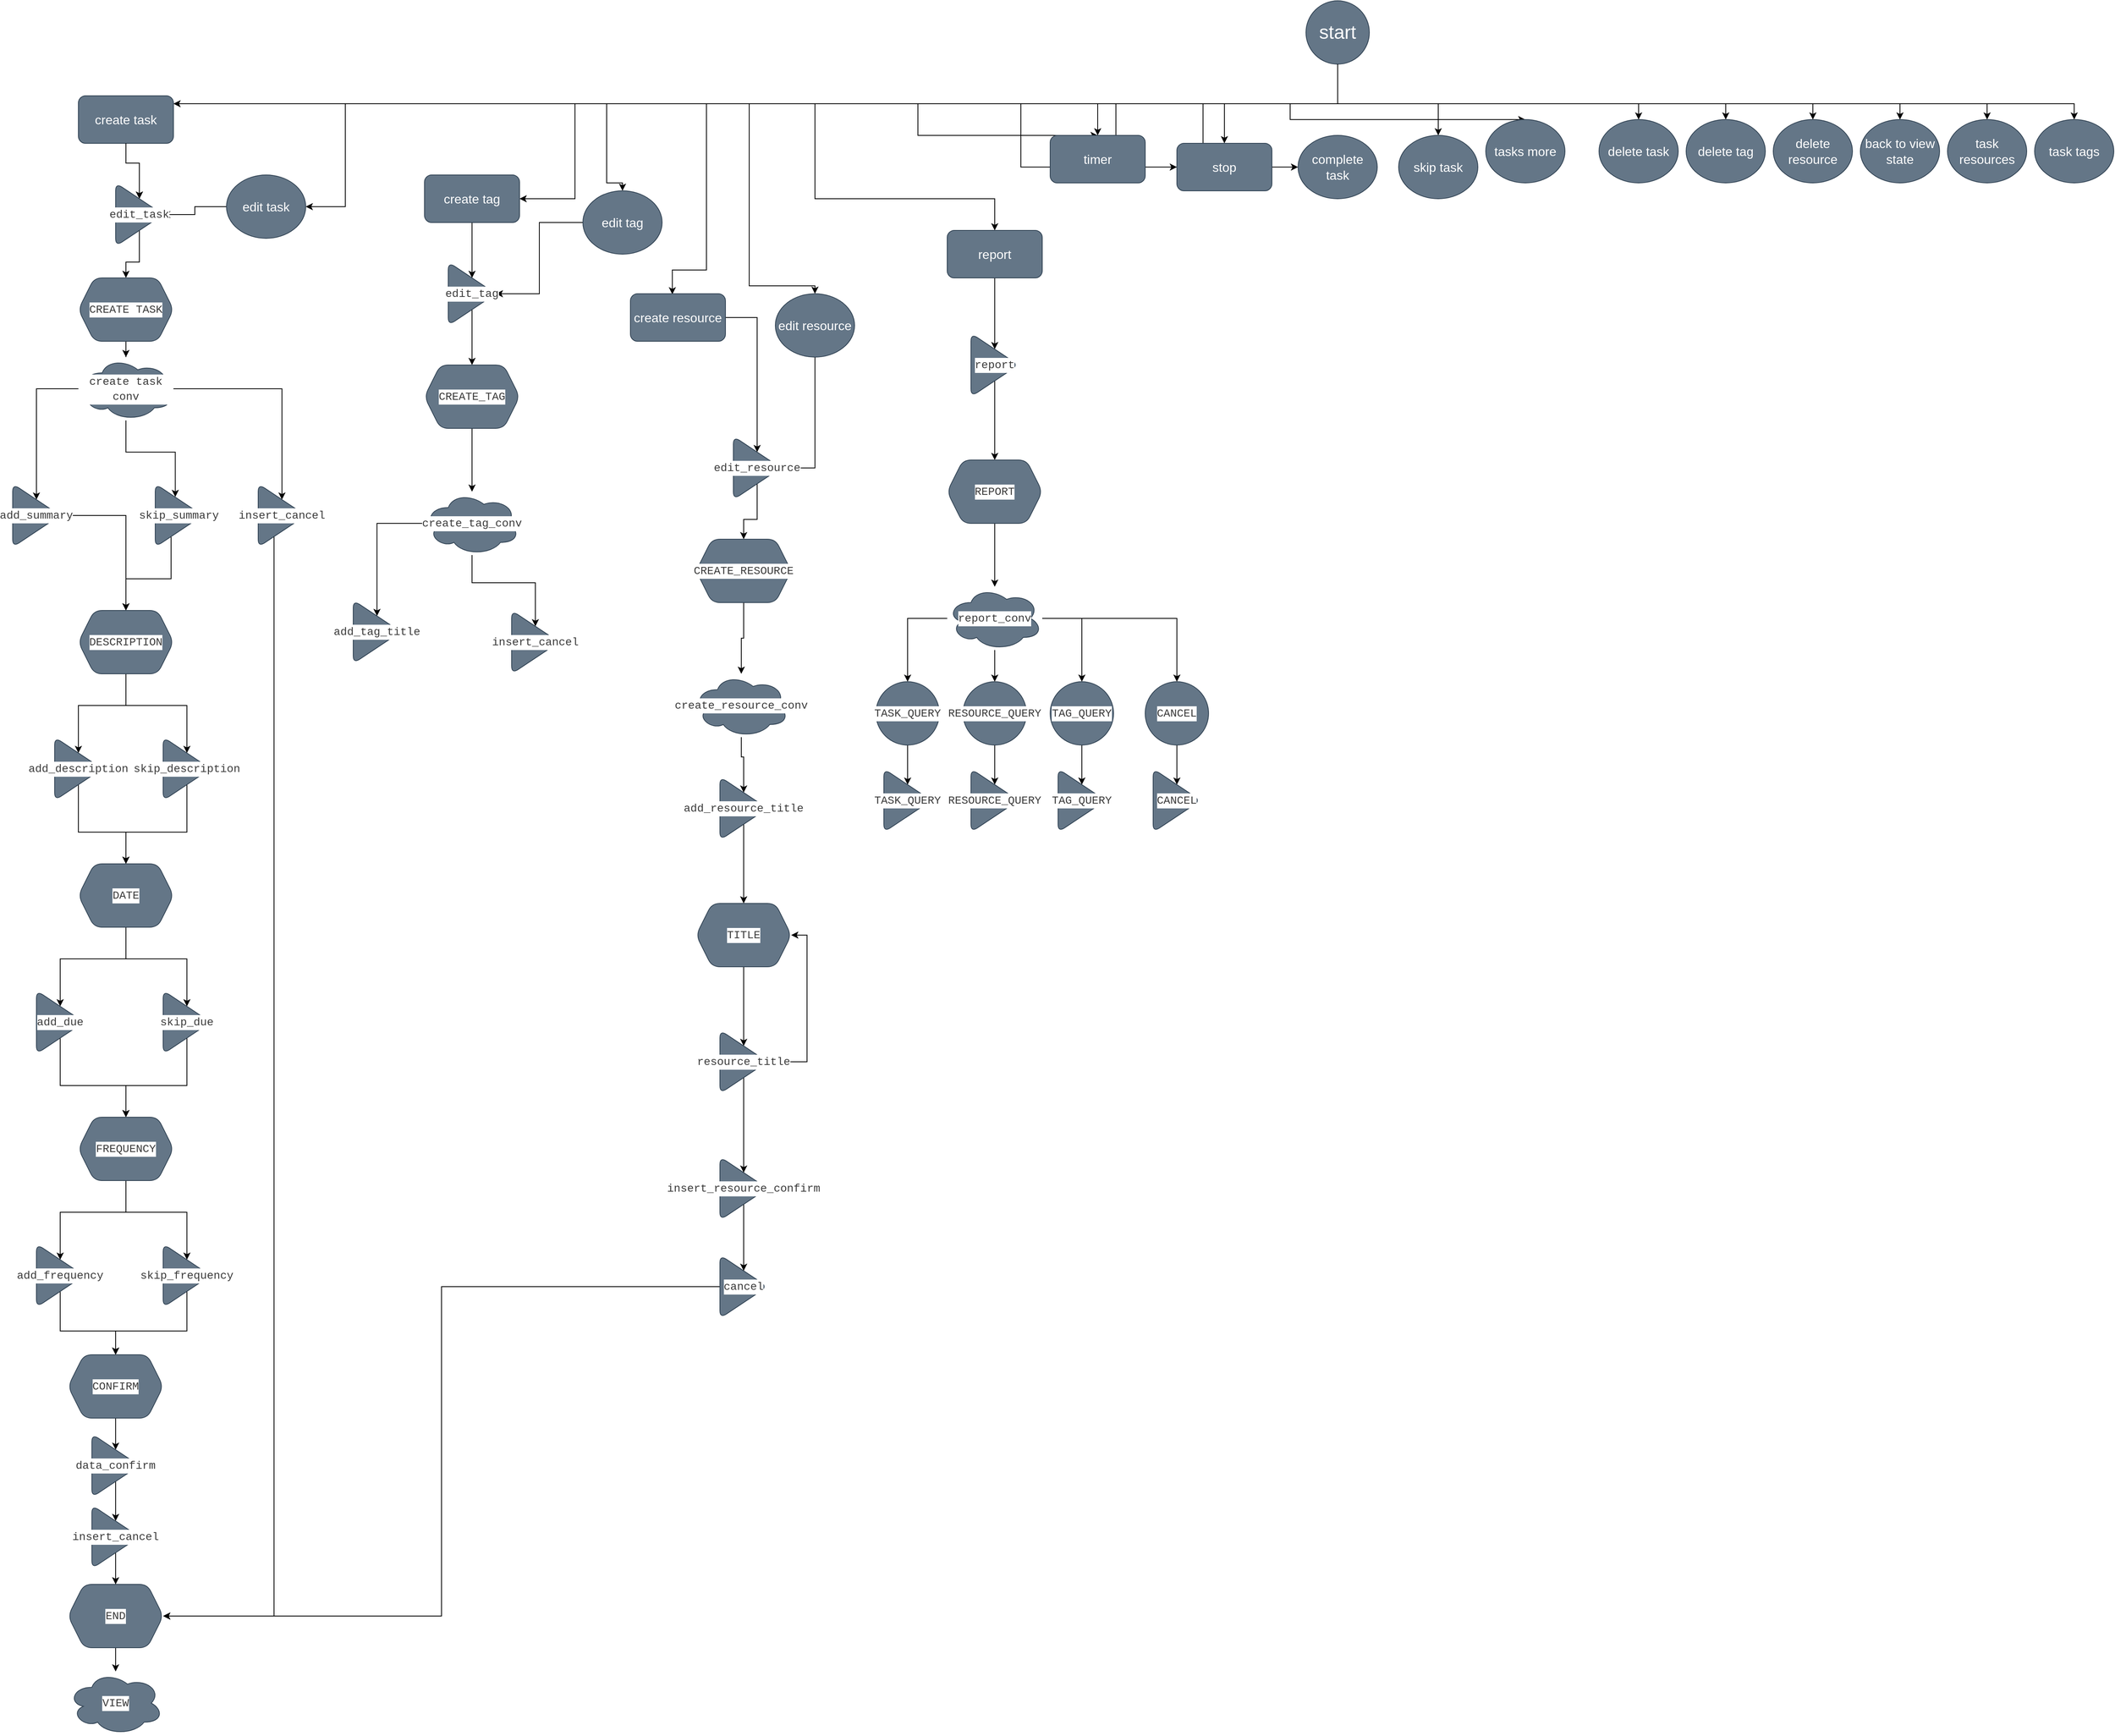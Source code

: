 <mxfile version="21.7.1" type="github">
  <diagram id="C5RBs43oDa-KdzZeNtuy" name="Page-1">
    <mxGraphModel dx="3605" dy="480" grid="1" gridSize="10" guides="1" tooltips="1" connect="1" arrows="1" fold="1" page="1" pageScale="1" pageWidth="2336" pageHeight="1654" math="0" shadow="0">
      <root>
        <mxCell id="WIyWlLk6GJQsqaUBKTNV-0" />
        <mxCell id="WIyWlLk6GJQsqaUBKTNV-1" parent="WIyWlLk6GJQsqaUBKTNV-0" />
        <mxCell id="hAbh9SorM6jJL6epeVYg-2" value="" style="edgeStyle=orthogonalEdgeStyle;rounded=0;orthogonalLoop=1;jettySize=auto;html=1;" edge="1" parent="WIyWlLk6GJQsqaUBKTNV-1" source="hAbh9SorM6jJL6epeVYg-0" target="hAbh9SorM6jJL6epeVYg-1">
          <mxGeometry relative="1" as="geometry">
            <Array as="points">
              <mxPoint x="1233" y="200" />
            </Array>
          </mxGeometry>
        </mxCell>
        <mxCell id="hAbh9SorM6jJL6epeVYg-10" style="edgeStyle=orthogonalEdgeStyle;rounded=0;orthogonalLoop=1;jettySize=auto;html=1;" edge="1" parent="WIyWlLk6GJQsqaUBKTNV-1" source="hAbh9SorM6jJL6epeVYg-0" target="hAbh9SorM6jJL6epeVYg-4">
          <mxGeometry relative="1" as="geometry">
            <Array as="points">
              <mxPoint x="1233" y="200" />
              <mxPoint x="270" y="200" />
              <mxPoint x="270" y="320" />
            </Array>
          </mxGeometry>
        </mxCell>
        <mxCell id="hAbh9SorM6jJL6epeVYg-165" style="edgeStyle=orthogonalEdgeStyle;rounded=0;orthogonalLoop=1;jettySize=auto;html=1;" edge="1" parent="WIyWlLk6GJQsqaUBKTNV-1" source="hAbh9SorM6jJL6epeVYg-0" target="hAbh9SorM6jJL6epeVYg-164">
          <mxGeometry relative="1" as="geometry">
            <Array as="points">
              <mxPoint x="1233" y="200" />
              <mxPoint x="953" y="200" />
            </Array>
          </mxGeometry>
        </mxCell>
        <mxCell id="hAbh9SorM6jJL6epeVYg-180" style="edgeStyle=orthogonalEdgeStyle;rounded=0;orthogonalLoop=1;jettySize=auto;html=1;entryX=0.441;entryY=0.013;entryDx=0;entryDy=0;entryPerimeter=0;" edge="1" parent="WIyWlLk6GJQsqaUBKTNV-1" source="hAbh9SorM6jJL6epeVYg-0" target="hAbh9SorM6jJL6epeVYg-5">
          <mxGeometry relative="1" as="geometry">
            <Array as="points">
              <mxPoint x="1233" y="200" />
              <mxPoint x="436" y="200" />
              <mxPoint x="436" y="410" />
              <mxPoint x="393" y="410" />
            </Array>
          </mxGeometry>
        </mxCell>
        <mxCell id="hAbh9SorM6jJL6epeVYg-181" style="edgeStyle=orthogonalEdgeStyle;rounded=0;orthogonalLoop=1;jettySize=auto;html=1;entryX=0.5;entryY=0;entryDx=0;entryDy=0;" edge="1" parent="WIyWlLk6GJQsqaUBKTNV-1" source="hAbh9SorM6jJL6epeVYg-0" target="hAbh9SorM6jJL6epeVYg-6">
          <mxGeometry relative="1" as="geometry">
            <Array as="points">
              <mxPoint x="1233" y="200" />
              <mxPoint x="573" y="200" />
              <mxPoint x="573" y="320" />
              <mxPoint x="800" y="320" />
            </Array>
          </mxGeometry>
        </mxCell>
        <mxCell id="hAbh9SorM6jJL6epeVYg-182" style="edgeStyle=orthogonalEdgeStyle;rounded=0;orthogonalLoop=1;jettySize=auto;html=1;entryX=0.5;entryY=0;entryDx=0;entryDy=0;" edge="1" parent="WIyWlLk6GJQsqaUBKTNV-1" source="hAbh9SorM6jJL6epeVYg-0" target="hAbh9SorM6jJL6epeVYg-7">
          <mxGeometry relative="1" as="geometry">
            <Array as="points">
              <mxPoint x="1233" y="200" />
              <mxPoint x="703" y="200" />
            </Array>
          </mxGeometry>
        </mxCell>
        <mxCell id="hAbh9SorM6jJL6epeVYg-183" style="edgeStyle=orthogonalEdgeStyle;rounded=0;orthogonalLoop=1;jettySize=auto;html=1;" edge="1" parent="WIyWlLk6GJQsqaUBKTNV-1" source="hAbh9SorM6jJL6epeVYg-7" target="hAbh9SorM6jJL6epeVYg-167">
          <mxGeometry relative="1" as="geometry">
            <Array as="points">
              <mxPoint x="833" y="200" />
            </Array>
          </mxGeometry>
        </mxCell>
        <mxCell id="hAbh9SorM6jJL6epeVYg-184" style="edgeStyle=orthogonalEdgeStyle;rounded=0;orthogonalLoop=1;jettySize=auto;html=1;" edge="1" parent="WIyWlLk6GJQsqaUBKTNV-1" source="hAbh9SorM6jJL6epeVYg-167" target="hAbh9SorM6jJL6epeVYg-169">
          <mxGeometry relative="1" as="geometry">
            <Array as="points">
              <mxPoint x="1063" y="200" />
            </Array>
          </mxGeometry>
        </mxCell>
        <mxCell id="hAbh9SorM6jJL6epeVYg-185" style="edgeStyle=orthogonalEdgeStyle;rounded=0;orthogonalLoop=1;jettySize=auto;html=1;entryX=0.5;entryY=0;entryDx=0;entryDy=0;" edge="1" parent="WIyWlLk6GJQsqaUBKTNV-1" source="hAbh9SorM6jJL6epeVYg-0" target="hAbh9SorM6jJL6epeVYg-170">
          <mxGeometry relative="1" as="geometry">
            <Array as="points">
              <mxPoint x="1233" y="200" />
              <mxPoint x="1173" y="200" />
            </Array>
          </mxGeometry>
        </mxCell>
        <mxCell id="hAbh9SorM6jJL6epeVYg-186" style="edgeStyle=orthogonalEdgeStyle;rounded=0;orthogonalLoop=1;jettySize=auto;html=1;" edge="1" parent="WIyWlLk6GJQsqaUBKTNV-1" source="hAbh9SorM6jJL6epeVYg-0" target="hAbh9SorM6jJL6epeVYg-171">
          <mxGeometry relative="1" as="geometry">
            <Array as="points">
              <mxPoint x="1233" y="200" />
              <mxPoint x="-20" y="200" />
              <mxPoint x="-20" y="330" />
            </Array>
          </mxGeometry>
        </mxCell>
        <mxCell id="hAbh9SorM6jJL6epeVYg-187" style="edgeStyle=orthogonalEdgeStyle;rounded=0;orthogonalLoop=1;jettySize=auto;html=1;entryX=0.5;entryY=0;entryDx=0;entryDy=0;" edge="1" parent="WIyWlLk6GJQsqaUBKTNV-1" source="hAbh9SorM6jJL6epeVYg-0" target="hAbh9SorM6jJL6epeVYg-172">
          <mxGeometry relative="1" as="geometry">
            <Array as="points">
              <mxPoint x="1233" y="200" />
              <mxPoint x="310" y="200" />
              <mxPoint x="310" y="300" />
            </Array>
          </mxGeometry>
        </mxCell>
        <mxCell id="hAbh9SorM6jJL6epeVYg-188" style="edgeStyle=orthogonalEdgeStyle;rounded=0;orthogonalLoop=1;jettySize=auto;html=1;" edge="1" parent="WIyWlLk6GJQsqaUBKTNV-1" source="hAbh9SorM6jJL6epeVYg-0" target="hAbh9SorM6jJL6epeVYg-173">
          <mxGeometry relative="1" as="geometry">
            <Array as="points">
              <mxPoint x="1233" y="200" />
              <mxPoint x="490" y="200" />
              <mxPoint x="490" y="430" />
              <mxPoint x="573" y="430" />
            </Array>
          </mxGeometry>
        </mxCell>
        <mxCell id="hAbh9SorM6jJL6epeVYg-189" style="edgeStyle=orthogonalEdgeStyle;rounded=0;orthogonalLoop=1;jettySize=auto;html=1;" edge="1" parent="WIyWlLk6GJQsqaUBKTNV-1" source="hAbh9SorM6jJL6epeVYg-0" target="hAbh9SorM6jJL6epeVYg-174">
          <mxGeometry relative="1" as="geometry">
            <Array as="points">
              <mxPoint x="1233" y="200" />
              <mxPoint x="1613" y="200" />
            </Array>
          </mxGeometry>
        </mxCell>
        <mxCell id="hAbh9SorM6jJL6epeVYg-190" style="edgeStyle=orthogonalEdgeStyle;rounded=0;orthogonalLoop=1;jettySize=auto;html=1;entryX=0.5;entryY=0;entryDx=0;entryDy=0;" edge="1" parent="WIyWlLk6GJQsqaUBKTNV-1" source="hAbh9SorM6jJL6epeVYg-0" target="hAbh9SorM6jJL6epeVYg-175">
          <mxGeometry relative="1" as="geometry">
            <Array as="points">
              <mxPoint x="1233" y="200" />
              <mxPoint x="1723" y="200" />
            </Array>
          </mxGeometry>
        </mxCell>
        <mxCell id="hAbh9SorM6jJL6epeVYg-191" style="edgeStyle=orthogonalEdgeStyle;rounded=0;orthogonalLoop=1;jettySize=auto;html=1;entryX=0.5;entryY=0;entryDx=0;entryDy=0;" edge="1" parent="WIyWlLk6GJQsqaUBKTNV-1" source="hAbh9SorM6jJL6epeVYg-0" target="hAbh9SorM6jJL6epeVYg-176">
          <mxGeometry relative="1" as="geometry">
            <Array as="points">
              <mxPoint x="1233" y="200" />
              <mxPoint x="1833" y="200" />
            </Array>
          </mxGeometry>
        </mxCell>
        <mxCell id="hAbh9SorM6jJL6epeVYg-192" style="edgeStyle=orthogonalEdgeStyle;rounded=0;orthogonalLoop=1;jettySize=auto;html=1;entryX=0.5;entryY=0;entryDx=0;entryDy=0;" edge="1" parent="WIyWlLk6GJQsqaUBKTNV-1" source="hAbh9SorM6jJL6epeVYg-0" target="hAbh9SorM6jJL6epeVYg-177">
          <mxGeometry relative="1" as="geometry">
            <Array as="points">
              <mxPoint x="1233" y="200" />
              <mxPoint x="1943" y="200" />
            </Array>
          </mxGeometry>
        </mxCell>
        <mxCell id="hAbh9SorM6jJL6epeVYg-193" style="edgeStyle=orthogonalEdgeStyle;rounded=0;orthogonalLoop=1;jettySize=auto;html=1;" edge="1" parent="WIyWlLk6GJQsqaUBKTNV-1" source="hAbh9SorM6jJL6epeVYg-0" target="hAbh9SorM6jJL6epeVYg-178">
          <mxGeometry relative="1" as="geometry">
            <Array as="points">
              <mxPoint x="1233" y="200" />
              <mxPoint x="2053" y="200" />
            </Array>
          </mxGeometry>
        </mxCell>
        <mxCell id="hAbh9SorM6jJL6epeVYg-194" style="edgeStyle=orthogonalEdgeStyle;rounded=0;orthogonalLoop=1;jettySize=auto;html=1;" edge="1" parent="WIyWlLk6GJQsqaUBKTNV-1" source="hAbh9SorM6jJL6epeVYg-0" target="hAbh9SorM6jJL6epeVYg-179">
          <mxGeometry relative="1" as="geometry">
            <Array as="points">
              <mxPoint x="2163.0" y="200" />
              <mxPoint x="453.0" y="200" />
            </Array>
          </mxGeometry>
        </mxCell>
        <mxCell id="hAbh9SorM6jJL6epeVYg-0" value="&lt;div style=&quot;font-size: 24px;&quot;&gt;start&lt;/div&gt;" style="ellipse;whiteSpace=wrap;html=1;aspect=fixed;fillColor=#647687;fontColor=#ffffff;strokeColor=#314354;fontSize=24;" vertex="1" parent="WIyWlLk6GJQsqaUBKTNV-1">
          <mxGeometry x="1193" y="70" width="80" height="80" as="geometry" />
        </mxCell>
        <mxCell id="hAbh9SorM6jJL6epeVYg-196" value="" style="edgeStyle=orthogonalEdgeStyle;rounded=0;orthogonalLoop=1;jettySize=auto;html=1;" edge="1" parent="WIyWlLk6GJQsqaUBKTNV-1" source="hAbh9SorM6jJL6epeVYg-253" target="hAbh9SorM6jJL6epeVYg-195">
          <mxGeometry relative="1" as="geometry" />
        </mxCell>
        <mxCell id="hAbh9SorM6jJL6epeVYg-254" value="" style="edgeStyle=orthogonalEdgeStyle;rounded=0;orthogonalLoop=1;jettySize=auto;html=1;" edge="1" parent="WIyWlLk6GJQsqaUBKTNV-1" source="hAbh9SorM6jJL6epeVYg-1" target="hAbh9SorM6jJL6epeVYg-253">
          <mxGeometry relative="1" as="geometry" />
        </mxCell>
        <mxCell id="hAbh9SorM6jJL6epeVYg-1" value="create task" style="rounded=1;whiteSpace=wrap;html=1;fontSize=16;fillColor=#647687;strokeColor=#314354;fontColor=#ffffff;" vertex="1" parent="WIyWlLk6GJQsqaUBKTNV-1">
          <mxGeometry x="-357" y="190" width="120" height="60" as="geometry" />
        </mxCell>
        <mxCell id="hAbh9SorM6jJL6epeVYg-247" value="" style="edgeStyle=orthogonalEdgeStyle;rounded=0;orthogonalLoop=1;jettySize=auto;html=1;" edge="1" parent="WIyWlLk6GJQsqaUBKTNV-1" source="hAbh9SorM6jJL6epeVYg-4" target="hAbh9SorM6jJL6epeVYg-246">
          <mxGeometry relative="1" as="geometry" />
        </mxCell>
        <mxCell id="hAbh9SorM6jJL6epeVYg-4" value="create tag" style="rounded=1;whiteSpace=wrap;html=1;fontSize=16;fillColor=#647687;strokeColor=#314354;fontColor=#ffffff;" vertex="1" parent="WIyWlLk6GJQsqaUBKTNV-1">
          <mxGeometry x="80" y="290" width="120" height="60" as="geometry" />
        </mxCell>
        <mxCell id="hAbh9SorM6jJL6epeVYg-263" value="" style="edgeStyle=orthogonalEdgeStyle;rounded=0;orthogonalLoop=1;jettySize=auto;html=1;" edge="1" parent="WIyWlLk6GJQsqaUBKTNV-1" source="hAbh9SorM6jJL6epeVYg-5" target="hAbh9SorM6jJL6epeVYg-262">
          <mxGeometry relative="1" as="geometry" />
        </mxCell>
        <mxCell id="hAbh9SorM6jJL6epeVYg-5" value="create resource" style="rounded=1;whiteSpace=wrap;html=1;fontSize=16;fillColor=#647687;strokeColor=#314354;fontColor=#ffffff;" vertex="1" parent="WIyWlLk6GJQsqaUBKTNV-1">
          <mxGeometry x="340" y="440" width="120" height="60" as="geometry" />
        </mxCell>
        <mxCell id="hAbh9SorM6jJL6epeVYg-289" value="" style="edgeStyle=orthogonalEdgeStyle;rounded=0;orthogonalLoop=1;jettySize=auto;html=1;" edge="1" parent="WIyWlLk6GJQsqaUBKTNV-1" source="hAbh9SorM6jJL6epeVYg-6" target="hAbh9SorM6jJL6epeVYg-288">
          <mxGeometry relative="1" as="geometry" />
        </mxCell>
        <mxCell id="hAbh9SorM6jJL6epeVYg-6" value="report" style="rounded=1;whiteSpace=wrap;html=1;fontSize=16;fillColor=#647687;strokeColor=#314354;fontColor=#ffffff;" vertex="1" parent="WIyWlLk6GJQsqaUBKTNV-1">
          <mxGeometry x="740" y="360" width="120" height="60" as="geometry" />
        </mxCell>
        <mxCell id="hAbh9SorM6jJL6epeVYg-164" value="complete task" style="ellipse;whiteSpace=wrap;html=1;fontSize=16;fillColor=#647687;strokeColor=#314354;fontColor=#ffffff;rounded=1;aspect=fixed;" vertex="1" parent="WIyWlLk6GJQsqaUBKTNV-1">
          <mxGeometry x="1183" y="240" width="100" height="80" as="geometry" />
        </mxCell>
        <mxCell id="hAbh9SorM6jJL6epeVYg-169" value="skip task" style="ellipse;whiteSpace=wrap;html=1;fontSize=16;fillColor=#647687;strokeColor=#314354;fontColor=#ffffff;rounded=1;aspect=fixed;" vertex="1" parent="WIyWlLk6GJQsqaUBKTNV-1">
          <mxGeometry x="1310" y="240" width="100" height="80" as="geometry" />
        </mxCell>
        <mxCell id="hAbh9SorM6jJL6epeVYg-170" value="tasks more" style="ellipse;whiteSpace=wrap;html=1;fontSize=16;fillColor=#647687;strokeColor=#314354;fontColor=#ffffff;rounded=1;aspect=fixed;" vertex="1" parent="WIyWlLk6GJQsqaUBKTNV-1">
          <mxGeometry x="1420" y="220" width="100" height="80" as="geometry" />
        </mxCell>
        <mxCell id="hAbh9SorM6jJL6epeVYg-245" style="edgeStyle=orthogonalEdgeStyle;rounded=0;orthogonalLoop=1;jettySize=auto;html=1;entryX=1;entryY=0.5;entryDx=0;entryDy=0;" edge="1" parent="WIyWlLk6GJQsqaUBKTNV-1" source="hAbh9SorM6jJL6epeVYg-171" target="hAbh9SorM6jJL6epeVYg-253">
          <mxGeometry relative="1" as="geometry" />
        </mxCell>
        <mxCell id="hAbh9SorM6jJL6epeVYg-171" value="edit task" style="ellipse;whiteSpace=wrap;html=1;fontSize=16;fillColor=#647687;strokeColor=#314354;fontColor=#ffffff;rounded=1;aspect=fixed;" vertex="1" parent="WIyWlLk6GJQsqaUBKTNV-1">
          <mxGeometry x="-170" y="290" width="100" height="80" as="geometry" />
        </mxCell>
        <mxCell id="hAbh9SorM6jJL6epeVYg-248" style="edgeStyle=orthogonalEdgeStyle;rounded=0;orthogonalLoop=1;jettySize=auto;html=1;entryX=1;entryY=0.5;entryDx=0;entryDy=0;" edge="1" parent="WIyWlLk6GJQsqaUBKTNV-1" source="hAbh9SorM6jJL6epeVYg-172" target="hAbh9SorM6jJL6epeVYg-246">
          <mxGeometry relative="1" as="geometry" />
        </mxCell>
        <mxCell id="hAbh9SorM6jJL6epeVYg-172" value="edit tag" style="ellipse;whiteSpace=wrap;html=1;fontSize=16;fillColor=#647687;strokeColor=#314354;fontColor=#ffffff;rounded=1;aspect=fixed;" vertex="1" parent="WIyWlLk6GJQsqaUBKTNV-1">
          <mxGeometry x="280" y="310" width="100" height="80" as="geometry" />
        </mxCell>
        <mxCell id="hAbh9SorM6jJL6epeVYg-264" style="edgeStyle=orthogonalEdgeStyle;rounded=0;orthogonalLoop=1;jettySize=auto;html=1;entryX=1;entryY=0.5;entryDx=0;entryDy=0;" edge="1" parent="WIyWlLk6GJQsqaUBKTNV-1" source="hAbh9SorM6jJL6epeVYg-173" target="hAbh9SorM6jJL6epeVYg-262">
          <mxGeometry relative="1" as="geometry" />
        </mxCell>
        <mxCell id="hAbh9SorM6jJL6epeVYg-173" value="edit resource" style="ellipse;whiteSpace=wrap;html=1;fontSize=16;fillColor=#647687;strokeColor=#314354;fontColor=#ffffff;rounded=1;aspect=fixed;" vertex="1" parent="WIyWlLk6GJQsqaUBKTNV-1">
          <mxGeometry x="523" y="440" width="100" height="80" as="geometry" />
        </mxCell>
        <mxCell id="hAbh9SorM6jJL6epeVYg-174" value="delete task" style="ellipse;whiteSpace=wrap;html=1;fontSize=16;fillColor=#647687;strokeColor=#314354;fontColor=#ffffff;rounded=1;aspect=fixed;" vertex="1" parent="WIyWlLk6GJQsqaUBKTNV-1">
          <mxGeometry x="1563" y="220" width="100" height="80" as="geometry" />
        </mxCell>
        <mxCell id="hAbh9SorM6jJL6epeVYg-175" value="delete tag" style="ellipse;whiteSpace=wrap;html=1;fontSize=16;fillColor=#647687;strokeColor=#314354;fontColor=#ffffff;rounded=1;aspect=fixed;" vertex="1" parent="WIyWlLk6GJQsqaUBKTNV-1">
          <mxGeometry x="1673" y="220" width="100" height="80" as="geometry" />
        </mxCell>
        <mxCell id="hAbh9SorM6jJL6epeVYg-176" value="delete resource" style="ellipse;whiteSpace=wrap;html=1;fontSize=16;fillColor=#647687;strokeColor=#314354;fontColor=#ffffff;rounded=1;aspect=fixed;" vertex="1" parent="WIyWlLk6GJQsqaUBKTNV-1">
          <mxGeometry x="1783" y="220" width="100" height="80" as="geometry" />
        </mxCell>
        <mxCell id="hAbh9SorM6jJL6epeVYg-177" value="back to view state" style="ellipse;whiteSpace=wrap;html=1;fontSize=16;fillColor=#647687;strokeColor=#314354;fontColor=#ffffff;rounded=1;aspect=fixed;" vertex="1" parent="WIyWlLk6GJQsqaUBKTNV-1">
          <mxGeometry x="1893" y="220" width="100" height="80" as="geometry" />
        </mxCell>
        <mxCell id="hAbh9SorM6jJL6epeVYg-178" value="task resources" style="ellipse;html=1;fontSize=16;fillColor=#647687;strokeColor=#314354;fontColor=#ffffff;rounded=1;aspect=fixed;whiteSpace=wrap;" vertex="1" parent="WIyWlLk6GJQsqaUBKTNV-1">
          <mxGeometry x="2003" y="220" width="100" height="80" as="geometry" />
        </mxCell>
        <mxCell id="hAbh9SorM6jJL6epeVYg-179" value="task tags" style="ellipse;whiteSpace=wrap;html=1;fontSize=16;fillColor=#647687;strokeColor=#314354;fontColor=#ffffff;rounded=1;aspect=fixed;" vertex="1" parent="WIyWlLk6GJQsqaUBKTNV-1">
          <mxGeometry x="2113" y="220" width="100" height="80" as="geometry" />
        </mxCell>
        <mxCell id="hAbh9SorM6jJL6epeVYg-198" value="" style="edgeStyle=orthogonalEdgeStyle;rounded=0;orthogonalLoop=1;jettySize=auto;html=1;" edge="1" parent="WIyWlLk6GJQsqaUBKTNV-1" source="hAbh9SorM6jJL6epeVYg-195" target="hAbh9SorM6jJL6epeVYg-197">
          <mxGeometry relative="1" as="geometry" />
        </mxCell>
        <mxCell id="hAbh9SorM6jJL6epeVYg-195" value="&lt;div style=&quot;color: rgb(59, 59, 59); background-color: rgb(255, 255, 255); font-family: Consolas, &amp;quot;Courier New&amp;quot;, monospace; font-weight: normal; font-size: 14px; line-height: 19px;&quot;&gt;&lt;div&gt;CREATE TASK&lt;/div&gt;&lt;/div&gt;" style="shape=hexagon;perimeter=hexagonPerimeter2;whiteSpace=wrap;html=1;fixedSize=1;fontSize=16;fillColor=#647687;strokeColor=#314354;fontColor=#ffffff;rounded=1;" vertex="1" parent="WIyWlLk6GJQsqaUBKTNV-1">
          <mxGeometry x="-357" y="420" width="120" height="80" as="geometry" />
        </mxCell>
        <mxCell id="hAbh9SorM6jJL6epeVYg-202" style="edgeStyle=orthogonalEdgeStyle;rounded=0;orthogonalLoop=1;jettySize=auto;html=1;entryX=0.5;entryY=0;entryDx=0;entryDy=0;" edge="1" parent="WIyWlLk6GJQsqaUBKTNV-1" source="hAbh9SorM6jJL6epeVYg-197" target="hAbh9SorM6jJL6epeVYg-199">
          <mxGeometry relative="1" as="geometry" />
        </mxCell>
        <mxCell id="hAbh9SorM6jJL6epeVYg-205" style="edgeStyle=orthogonalEdgeStyle;rounded=0;orthogonalLoop=1;jettySize=auto;html=1;entryX=0.422;entryY=0.208;entryDx=0;entryDy=0;entryPerimeter=0;" edge="1" parent="WIyWlLk6GJQsqaUBKTNV-1" source="hAbh9SorM6jJL6epeVYg-197" target="hAbh9SorM6jJL6epeVYg-204">
          <mxGeometry relative="1" as="geometry" />
        </mxCell>
        <mxCell id="hAbh9SorM6jJL6epeVYg-207" style="edgeStyle=orthogonalEdgeStyle;rounded=0;orthogonalLoop=1;jettySize=auto;html=1;entryX=0.5;entryY=0;entryDx=0;entryDy=0;" edge="1" parent="WIyWlLk6GJQsqaUBKTNV-1" source="hAbh9SorM6jJL6epeVYg-197" target="hAbh9SorM6jJL6epeVYg-206">
          <mxGeometry relative="1" as="geometry" />
        </mxCell>
        <mxCell id="hAbh9SorM6jJL6epeVYg-197" value="&lt;div style=&quot;color: rgb(59, 59, 59); background-color: rgb(255, 255, 255); font-family: Consolas, &amp;quot;Courier New&amp;quot;, monospace; font-weight: normal; font-size: 14px; line-height: 19px;&quot;&gt;&lt;div&gt;create task conv&lt;/div&gt;&lt;/div&gt;" style="ellipse;shape=cloud;whiteSpace=wrap;html=1;fontSize=16;fillColor=#647687;strokeColor=#314354;fontColor=#ffffff;rounded=1;" vertex="1" parent="WIyWlLk6GJQsqaUBKTNV-1">
          <mxGeometry x="-357" y="520" width="120" height="80" as="geometry" />
        </mxCell>
        <mxCell id="hAbh9SorM6jJL6epeVYg-209" value="" style="edgeStyle=orthogonalEdgeStyle;rounded=0;orthogonalLoop=1;jettySize=auto;html=1;" edge="1" parent="WIyWlLk6GJQsqaUBKTNV-1" source="hAbh9SorM6jJL6epeVYg-199" target="hAbh9SorM6jJL6epeVYg-208">
          <mxGeometry relative="1" as="geometry" />
        </mxCell>
        <mxCell id="hAbh9SorM6jJL6epeVYg-199" value="&lt;div style=&quot;color: rgb(59, 59, 59); background-color: rgb(255, 255, 255); font-family: Consolas, &amp;quot;Courier New&amp;quot;, monospace; font-weight: normal; font-size: 14px; line-height: 19px;&quot;&gt;&lt;div&gt;add_summary&lt;/div&gt;&lt;/div&gt;" style="triangle;whiteSpace=wrap;html=1;fontSize=16;fillColor=#647687;strokeColor=#314354;fontColor=#ffffff;rounded=1;" vertex="1" parent="WIyWlLk6GJQsqaUBKTNV-1">
          <mxGeometry x="-440" y="680" width="60" height="80" as="geometry" />
        </mxCell>
        <mxCell id="hAbh9SorM6jJL6epeVYg-243" style="edgeStyle=orthogonalEdgeStyle;rounded=0;orthogonalLoop=1;jettySize=auto;html=1;entryX=0.5;entryY=0;entryDx=0;entryDy=0;" edge="1" parent="WIyWlLk6GJQsqaUBKTNV-1" source="hAbh9SorM6jJL6epeVYg-204" target="hAbh9SorM6jJL6epeVYg-208">
          <mxGeometry relative="1" as="geometry">
            <Array as="points">
              <mxPoint x="-240" y="800" />
              <mxPoint x="-297" y="800" />
            </Array>
          </mxGeometry>
        </mxCell>
        <mxCell id="hAbh9SorM6jJL6epeVYg-204" value="&lt;div style=&quot;color: rgb(59, 59, 59); background-color: rgb(255, 255, 255); font-family: Consolas, &amp;quot;Courier New&amp;quot;, monospace; font-weight: normal; font-size: 14px; line-height: 19px;&quot;&gt;&lt;div&gt;skip_summary&lt;/div&gt;&lt;/div&gt;" style="triangle;whiteSpace=wrap;html=1;fontSize=16;fillColor=#647687;strokeColor=#314354;fontColor=#ffffff;rounded=1;" vertex="1" parent="WIyWlLk6GJQsqaUBKTNV-1">
          <mxGeometry x="-260" y="680" width="60" height="80" as="geometry" />
        </mxCell>
        <mxCell id="hAbh9SorM6jJL6epeVYg-244" style="edgeStyle=orthogonalEdgeStyle;rounded=0;orthogonalLoop=1;jettySize=auto;html=1;entryX=1;entryY=0.5;entryDx=0;entryDy=0;" edge="1" parent="WIyWlLk6GJQsqaUBKTNV-1" source="hAbh9SorM6jJL6epeVYg-206" target="hAbh9SorM6jJL6epeVYg-239">
          <mxGeometry relative="1" as="geometry">
            <Array as="points">
              <mxPoint x="-110" y="2110" />
            </Array>
          </mxGeometry>
        </mxCell>
        <mxCell id="hAbh9SorM6jJL6epeVYg-206" value="&lt;div style=&quot;color: rgb(59, 59, 59); background-color: rgb(255, 255, 255); font-family: Consolas, &amp;quot;Courier New&amp;quot;, monospace; font-weight: normal; font-size: 14px; line-height: 19px;&quot;&gt;&lt;div&gt;&lt;div style=&quot;color: rgb(59, 59, 59); background-color: rgb(255, 255, 255); font-family: Consolas, &amp;quot;Courier New&amp;quot;, monospace; font-weight: normal; font-size: 14px; line-height: 19px;&quot;&gt;&lt;div&gt;insert_cancel&lt;/div&gt;&lt;/div&gt;&lt;/div&gt;&lt;/div&gt;" style="triangle;whiteSpace=wrap;html=1;fontSize=16;fillColor=#647687;strokeColor=#314354;fontColor=#ffffff;rounded=1;" vertex="1" parent="WIyWlLk6GJQsqaUBKTNV-1">
          <mxGeometry x="-130" y="680" width="60" height="80" as="geometry" />
        </mxCell>
        <mxCell id="hAbh9SorM6jJL6epeVYg-211" value="" style="edgeStyle=orthogonalEdgeStyle;rounded=0;orthogonalLoop=1;jettySize=auto;html=1;" edge="1" parent="WIyWlLk6GJQsqaUBKTNV-1" source="hAbh9SorM6jJL6epeVYg-208" target="hAbh9SorM6jJL6epeVYg-210">
          <mxGeometry relative="1" as="geometry" />
        </mxCell>
        <mxCell id="hAbh9SorM6jJL6epeVYg-213" style="edgeStyle=orthogonalEdgeStyle;rounded=0;orthogonalLoop=1;jettySize=auto;html=1;" edge="1" parent="WIyWlLk6GJQsqaUBKTNV-1" source="hAbh9SorM6jJL6epeVYg-208" target="hAbh9SorM6jJL6epeVYg-212">
          <mxGeometry relative="1" as="geometry" />
        </mxCell>
        <mxCell id="hAbh9SorM6jJL6epeVYg-208" value="&lt;div style=&quot;color: rgb(59, 59, 59); background-color: rgb(255, 255, 255); font-family: Consolas, &amp;quot;Courier New&amp;quot;, monospace; font-weight: normal; font-size: 14px; line-height: 19px;&quot;&gt;&lt;div&gt;DESCRIPTION&lt;/div&gt;&lt;/div&gt;" style="shape=hexagon;perimeter=hexagonPerimeter2;whiteSpace=wrap;html=1;fixedSize=1;fontSize=16;fillColor=#647687;strokeColor=#314354;fontColor=#ffffff;rounded=1;" vertex="1" parent="WIyWlLk6GJQsqaUBKTNV-1">
          <mxGeometry x="-357" y="840" width="120" height="80" as="geometry" />
        </mxCell>
        <mxCell id="hAbh9SorM6jJL6epeVYg-215" value="" style="edgeStyle=orthogonalEdgeStyle;rounded=0;orthogonalLoop=1;jettySize=auto;html=1;" edge="1" parent="WIyWlLk6GJQsqaUBKTNV-1" source="hAbh9SorM6jJL6epeVYg-210" target="hAbh9SorM6jJL6epeVYg-214">
          <mxGeometry relative="1" as="geometry" />
        </mxCell>
        <mxCell id="hAbh9SorM6jJL6epeVYg-210" value="&lt;div style=&quot;color: rgb(59, 59, 59); background-color: rgb(255, 255, 255); font-family: Consolas, &amp;quot;Courier New&amp;quot;, monospace; font-weight: normal; font-size: 14px; line-height: 19px;&quot;&gt;&lt;div&gt;add_description&lt;/div&gt;&lt;/div&gt;" style="triangle;whiteSpace=wrap;html=1;fontSize=16;fillColor=#647687;strokeColor=#314354;fontColor=#ffffff;rounded=1;" vertex="1" parent="WIyWlLk6GJQsqaUBKTNV-1">
          <mxGeometry x="-387" y="1000" width="60" height="80" as="geometry" />
        </mxCell>
        <mxCell id="hAbh9SorM6jJL6epeVYg-216" style="edgeStyle=orthogonalEdgeStyle;rounded=0;orthogonalLoop=1;jettySize=auto;html=1;entryX=0.5;entryY=0;entryDx=0;entryDy=0;" edge="1" parent="WIyWlLk6GJQsqaUBKTNV-1" source="hAbh9SorM6jJL6epeVYg-212" target="hAbh9SorM6jJL6epeVYg-214">
          <mxGeometry relative="1" as="geometry" />
        </mxCell>
        <mxCell id="hAbh9SorM6jJL6epeVYg-212" value="&lt;div style=&quot;color: rgb(59, 59, 59); background-color: rgb(255, 255, 255); font-family: Consolas, &amp;quot;Courier New&amp;quot;, monospace; font-weight: normal; font-size: 14px; line-height: 19px;&quot;&gt;&lt;div&gt;&lt;div style=&quot;color: rgb(59, 59, 59); background-color: rgb(255, 255, 255); font-family: Consolas, &amp;quot;Courier New&amp;quot;, monospace; font-weight: normal; font-size: 14px; line-height: 19px;&quot;&gt;&lt;div&gt;skip_description&lt;/div&gt;&lt;/div&gt;&lt;/div&gt;&lt;/div&gt;" style="triangle;whiteSpace=wrap;html=1;fontSize=16;fillColor=#647687;strokeColor=#314354;fontColor=#ffffff;rounded=1;" vertex="1" parent="WIyWlLk6GJQsqaUBKTNV-1">
          <mxGeometry x="-250" y="1000" width="60" height="80" as="geometry" />
        </mxCell>
        <mxCell id="hAbh9SorM6jJL6epeVYg-219" value="" style="edgeStyle=orthogonalEdgeStyle;rounded=0;orthogonalLoop=1;jettySize=auto;html=1;" edge="1" parent="WIyWlLk6GJQsqaUBKTNV-1" source="hAbh9SorM6jJL6epeVYg-214" target="hAbh9SorM6jJL6epeVYg-218">
          <mxGeometry relative="1" as="geometry" />
        </mxCell>
        <mxCell id="hAbh9SorM6jJL6epeVYg-221" style="edgeStyle=orthogonalEdgeStyle;rounded=0;orthogonalLoop=1;jettySize=auto;html=1;" edge="1" parent="WIyWlLk6GJQsqaUBKTNV-1" source="hAbh9SorM6jJL6epeVYg-214" target="hAbh9SorM6jJL6epeVYg-220">
          <mxGeometry relative="1" as="geometry" />
        </mxCell>
        <mxCell id="hAbh9SorM6jJL6epeVYg-214" value="&lt;div style=&quot;color: rgb(59, 59, 59); background-color: rgb(255, 255, 255); font-family: Consolas, &amp;quot;Courier New&amp;quot;, monospace; font-weight: normal; font-size: 14px; line-height: 19px;&quot;&gt;&lt;div&gt;DATE&lt;/div&gt;&lt;/div&gt;" style="shape=hexagon;perimeter=hexagonPerimeter2;whiteSpace=wrap;html=1;fixedSize=1;fontSize=16;fillColor=#647687;strokeColor=#314354;fontColor=#ffffff;rounded=1;" vertex="1" parent="WIyWlLk6GJQsqaUBKTNV-1">
          <mxGeometry x="-357" y="1160" width="120" height="80" as="geometry" />
        </mxCell>
        <mxCell id="hAbh9SorM6jJL6epeVYg-224" value="" style="edgeStyle=orthogonalEdgeStyle;rounded=0;orthogonalLoop=1;jettySize=auto;html=1;" edge="1" parent="WIyWlLk6GJQsqaUBKTNV-1" source="hAbh9SorM6jJL6epeVYg-218" target="hAbh9SorM6jJL6epeVYg-223">
          <mxGeometry relative="1" as="geometry" />
        </mxCell>
        <mxCell id="hAbh9SorM6jJL6epeVYg-218" value="&lt;div style=&quot;color: rgb(59, 59, 59); background-color: rgb(255, 255, 255); font-family: Consolas, &amp;quot;Courier New&amp;quot;, monospace; font-weight: normal; font-size: 14px; line-height: 19px;&quot;&gt;&lt;div&gt;add_due&lt;/div&gt;&lt;/div&gt;" style="triangle;whiteSpace=wrap;html=1;fontSize=16;fillColor=#647687;strokeColor=#314354;fontColor=#ffffff;rounded=1;" vertex="1" parent="WIyWlLk6GJQsqaUBKTNV-1">
          <mxGeometry x="-410" y="1320" width="60" height="80" as="geometry" />
        </mxCell>
        <mxCell id="hAbh9SorM6jJL6epeVYg-225" style="edgeStyle=orthogonalEdgeStyle;rounded=0;orthogonalLoop=1;jettySize=auto;html=1;" edge="1" parent="WIyWlLk6GJQsqaUBKTNV-1" source="hAbh9SorM6jJL6epeVYg-220" target="hAbh9SorM6jJL6epeVYg-223">
          <mxGeometry relative="1" as="geometry" />
        </mxCell>
        <mxCell id="hAbh9SorM6jJL6epeVYg-220" value="&lt;div style=&quot;color: rgb(59, 59, 59); background-color: rgb(255, 255, 255); font-family: Consolas, &amp;quot;Courier New&amp;quot;, monospace; font-weight: normal; font-size: 14px; line-height: 19px;&quot;&gt;&lt;div&gt;&lt;div style=&quot;color: rgb(59, 59, 59); background-color: rgb(255, 255, 255); font-family: Consolas, &amp;quot;Courier New&amp;quot;, monospace; font-weight: normal; font-size: 14px; line-height: 19px;&quot;&gt;&lt;div&gt;skip_due&lt;/div&gt;&lt;/div&gt;&lt;/div&gt;&lt;/div&gt;" style="triangle;whiteSpace=wrap;html=1;fontSize=16;fillColor=#647687;strokeColor=#314354;fontColor=#ffffff;rounded=1;" vertex="1" parent="WIyWlLk6GJQsqaUBKTNV-1">
          <mxGeometry x="-250" y="1320" width="60" height="80" as="geometry" />
        </mxCell>
        <mxCell id="hAbh9SorM6jJL6epeVYg-228" value="" style="edgeStyle=orthogonalEdgeStyle;rounded=0;orthogonalLoop=1;jettySize=auto;html=1;" edge="1" parent="WIyWlLk6GJQsqaUBKTNV-1" source="hAbh9SorM6jJL6epeVYg-223" target="hAbh9SorM6jJL6epeVYg-227">
          <mxGeometry relative="1" as="geometry" />
        </mxCell>
        <mxCell id="hAbh9SorM6jJL6epeVYg-230" style="edgeStyle=orthogonalEdgeStyle;rounded=0;orthogonalLoop=1;jettySize=auto;html=1;" edge="1" parent="WIyWlLk6GJQsqaUBKTNV-1" source="hAbh9SorM6jJL6epeVYg-223" target="hAbh9SorM6jJL6epeVYg-229">
          <mxGeometry relative="1" as="geometry" />
        </mxCell>
        <mxCell id="hAbh9SorM6jJL6epeVYg-223" value="&lt;div style=&quot;color: rgb(59, 59, 59); background-color: rgb(255, 255, 255); font-family: Consolas, &amp;quot;Courier New&amp;quot;, monospace; font-weight: normal; font-size: 14px; line-height: 19px;&quot;&gt;&lt;div&gt;FREQUENCY&lt;/div&gt;&lt;/div&gt;" style="shape=hexagon;perimeter=hexagonPerimeter2;whiteSpace=wrap;html=1;fixedSize=1;fontSize=16;fillColor=#647687;strokeColor=#314354;fontColor=#ffffff;rounded=1;" vertex="1" parent="WIyWlLk6GJQsqaUBKTNV-1">
          <mxGeometry x="-357" y="1480" width="120" height="80" as="geometry" />
        </mxCell>
        <mxCell id="hAbh9SorM6jJL6epeVYg-232" value="" style="edgeStyle=orthogonalEdgeStyle;rounded=0;orthogonalLoop=1;jettySize=auto;html=1;" edge="1" parent="WIyWlLk6GJQsqaUBKTNV-1" source="hAbh9SorM6jJL6epeVYg-227" target="hAbh9SorM6jJL6epeVYg-231">
          <mxGeometry relative="1" as="geometry" />
        </mxCell>
        <mxCell id="hAbh9SorM6jJL6epeVYg-227" value="&lt;div style=&quot;color: rgb(59, 59, 59); background-color: rgb(255, 255, 255); font-family: Consolas, &amp;quot;Courier New&amp;quot;, monospace; font-weight: normal; font-size: 14px; line-height: 19px;&quot;&gt;&lt;div&gt;add_frequency&lt;/div&gt;&lt;/div&gt;" style="triangle;whiteSpace=wrap;html=1;fontSize=16;fillColor=#647687;strokeColor=#314354;fontColor=#ffffff;rounded=1;" vertex="1" parent="WIyWlLk6GJQsqaUBKTNV-1">
          <mxGeometry x="-410" y="1640" width="60" height="80" as="geometry" />
        </mxCell>
        <mxCell id="hAbh9SorM6jJL6epeVYg-234" style="edgeStyle=orthogonalEdgeStyle;rounded=0;orthogonalLoop=1;jettySize=auto;html=1;entryX=0.5;entryY=0;entryDx=0;entryDy=0;" edge="1" parent="WIyWlLk6GJQsqaUBKTNV-1" source="hAbh9SorM6jJL6epeVYg-229" target="hAbh9SorM6jJL6epeVYg-231">
          <mxGeometry relative="1" as="geometry" />
        </mxCell>
        <mxCell id="hAbh9SorM6jJL6epeVYg-229" value="&lt;div style=&quot;color: rgb(59, 59, 59); background-color: rgb(255, 255, 255); font-family: Consolas, &amp;quot;Courier New&amp;quot;, monospace; font-weight: normal; font-size: 14px; line-height: 19px;&quot;&gt;&lt;div&gt;&lt;div style=&quot;color: rgb(59, 59, 59); background-color: rgb(255, 255, 255); font-family: Consolas, &amp;quot;Courier New&amp;quot;, monospace; font-weight: normal; font-size: 14px; line-height: 19px;&quot;&gt;&lt;div&gt;skip_frequency&lt;/div&gt;&lt;/div&gt;&lt;/div&gt;&lt;/div&gt;" style="triangle;whiteSpace=wrap;html=1;fontSize=16;fillColor=#647687;strokeColor=#314354;fontColor=#ffffff;rounded=1;" vertex="1" parent="WIyWlLk6GJQsqaUBKTNV-1">
          <mxGeometry x="-250" y="1640" width="60" height="80" as="geometry" />
        </mxCell>
        <mxCell id="hAbh9SorM6jJL6epeVYg-236" value="" style="edgeStyle=orthogonalEdgeStyle;rounded=0;orthogonalLoop=1;jettySize=auto;html=1;" edge="1" parent="WIyWlLk6GJQsqaUBKTNV-1" source="hAbh9SorM6jJL6epeVYg-231" target="hAbh9SorM6jJL6epeVYg-235">
          <mxGeometry relative="1" as="geometry" />
        </mxCell>
        <mxCell id="hAbh9SorM6jJL6epeVYg-231" value="&lt;div style=&quot;color: rgb(59, 59, 59); background-color: rgb(255, 255, 255); font-family: Consolas, &amp;quot;Courier New&amp;quot;, monospace; font-weight: normal; font-size: 14px; line-height: 19px;&quot;&gt;&lt;div&gt;CONFIRM&lt;/div&gt;&lt;/div&gt;" style="shape=hexagon;perimeter=hexagonPerimeter2;whiteSpace=wrap;html=1;fixedSize=1;fontSize=16;fillColor=#647687;strokeColor=#314354;fontColor=#ffffff;rounded=1;" vertex="1" parent="WIyWlLk6GJQsqaUBKTNV-1">
          <mxGeometry x="-370" y="1780" width="120" height="80" as="geometry" />
        </mxCell>
        <mxCell id="hAbh9SorM6jJL6epeVYg-238" value="" style="edgeStyle=orthogonalEdgeStyle;rounded=0;orthogonalLoop=1;jettySize=auto;html=1;" edge="1" parent="WIyWlLk6GJQsqaUBKTNV-1" source="hAbh9SorM6jJL6epeVYg-235" target="hAbh9SorM6jJL6epeVYg-237">
          <mxGeometry relative="1" as="geometry" />
        </mxCell>
        <mxCell id="hAbh9SorM6jJL6epeVYg-235" value="&lt;div style=&quot;color: rgb(59, 59, 59); background-color: rgb(255, 255, 255); font-family: Consolas, &amp;quot;Courier New&amp;quot;, monospace; font-weight: normal; font-size: 14px; line-height: 19px;&quot;&gt;&lt;div&gt;data_confirm&lt;/div&gt;&lt;/div&gt;" style="triangle;whiteSpace=wrap;html=1;fontSize=16;fillColor=#647687;strokeColor=#314354;fontColor=#ffffff;rounded=1;" vertex="1" parent="WIyWlLk6GJQsqaUBKTNV-1">
          <mxGeometry x="-340" y="1880" width="60" height="80" as="geometry" />
        </mxCell>
        <mxCell id="hAbh9SorM6jJL6epeVYg-240" value="" style="edgeStyle=orthogonalEdgeStyle;rounded=0;orthogonalLoop=1;jettySize=auto;html=1;" edge="1" parent="WIyWlLk6GJQsqaUBKTNV-1" source="hAbh9SorM6jJL6epeVYg-237" target="hAbh9SorM6jJL6epeVYg-239">
          <mxGeometry relative="1" as="geometry" />
        </mxCell>
        <mxCell id="hAbh9SorM6jJL6epeVYg-237" value="&lt;div style=&quot;color: rgb(59, 59, 59); background-color: rgb(255, 255, 255); font-family: Consolas, &amp;quot;Courier New&amp;quot;, monospace; font-weight: normal; font-size: 14px; line-height: 19px;&quot;&gt;&lt;div&gt;insert_cancel&lt;/div&gt;&lt;/div&gt;" style="triangle;whiteSpace=wrap;html=1;fontSize=16;fillColor=#647687;strokeColor=#314354;fontColor=#ffffff;rounded=1;" vertex="1" parent="WIyWlLk6GJQsqaUBKTNV-1">
          <mxGeometry x="-340" y="1970" width="60" height="80" as="geometry" />
        </mxCell>
        <mxCell id="hAbh9SorM6jJL6epeVYg-242" value="" style="edgeStyle=orthogonalEdgeStyle;rounded=0;orthogonalLoop=1;jettySize=auto;html=1;" edge="1" parent="WIyWlLk6GJQsqaUBKTNV-1" source="hAbh9SorM6jJL6epeVYg-239" target="hAbh9SorM6jJL6epeVYg-241">
          <mxGeometry relative="1" as="geometry" />
        </mxCell>
        <mxCell id="hAbh9SorM6jJL6epeVYg-239" value="&lt;div style=&quot;color: rgb(59, 59, 59); background-color: rgb(255, 255, 255); font-family: Consolas, &amp;quot;Courier New&amp;quot;, monospace; font-weight: normal; font-size: 14px; line-height: 19px;&quot;&gt;&lt;div&gt;END&lt;/div&gt;&lt;/div&gt;" style="shape=hexagon;perimeter=hexagonPerimeter2;whiteSpace=wrap;html=1;fixedSize=1;fontSize=16;fillColor=#647687;strokeColor=#314354;fontColor=#ffffff;rounded=1;" vertex="1" parent="WIyWlLk6GJQsqaUBKTNV-1">
          <mxGeometry x="-370" y="2070" width="120" height="80" as="geometry" />
        </mxCell>
        <mxCell id="hAbh9SorM6jJL6epeVYg-241" value="&lt;div style=&quot;color: rgb(59, 59, 59); background-color: rgb(255, 255, 255); font-family: Consolas, &amp;quot;Courier New&amp;quot;, monospace; font-weight: normal; font-size: 14px; line-height: 19px;&quot;&gt;&lt;div&gt;VIEW&lt;/div&gt;&lt;/div&gt;" style="ellipse;shape=cloud;whiteSpace=wrap;html=1;fontSize=16;fillColor=#647687;strokeColor=#314354;fontColor=#ffffff;rounded=1;" vertex="1" parent="WIyWlLk6GJQsqaUBKTNV-1">
          <mxGeometry x="-370" y="2180" width="120" height="80" as="geometry" />
        </mxCell>
        <mxCell id="hAbh9SorM6jJL6epeVYg-250" value="" style="edgeStyle=orthogonalEdgeStyle;rounded=0;orthogonalLoop=1;jettySize=auto;html=1;" edge="1" parent="WIyWlLk6GJQsqaUBKTNV-1" source="hAbh9SorM6jJL6epeVYg-246" target="hAbh9SorM6jJL6epeVYg-249">
          <mxGeometry relative="1" as="geometry" />
        </mxCell>
        <mxCell id="hAbh9SorM6jJL6epeVYg-246" value="&lt;div style=&quot;color: rgb(59, 59, 59); background-color: rgb(255, 255, 255); font-family: Consolas, &amp;quot;Courier New&amp;quot;, monospace; font-weight: normal; font-size: 14px; line-height: 19px;&quot;&gt;&lt;div&gt;edit_tag&lt;/div&gt;&lt;/div&gt;" style="triangle;whiteSpace=wrap;html=1;fontSize=16;fillColor=#647687;strokeColor=#314354;fontColor=#ffffff;rounded=1;" vertex="1" parent="WIyWlLk6GJQsqaUBKTNV-1">
          <mxGeometry x="110" y="400" width="60" height="80" as="geometry" />
        </mxCell>
        <mxCell id="hAbh9SorM6jJL6epeVYg-252" value="" style="edgeStyle=orthogonalEdgeStyle;rounded=0;orthogonalLoop=1;jettySize=auto;html=1;" edge="1" parent="WIyWlLk6GJQsqaUBKTNV-1" source="hAbh9SorM6jJL6epeVYg-249" target="hAbh9SorM6jJL6epeVYg-251">
          <mxGeometry relative="1" as="geometry" />
        </mxCell>
        <mxCell id="hAbh9SorM6jJL6epeVYg-249" value="&lt;div style=&quot;color: rgb(59, 59, 59); background-color: rgb(255, 255, 255); font-family: Consolas, &amp;quot;Courier New&amp;quot;, monospace; font-weight: normal; font-size: 14px; line-height: 19px;&quot;&gt;&lt;div&gt;CREATE_TAG&lt;/div&gt;&lt;/div&gt;" style="shape=hexagon;perimeter=hexagonPerimeter2;whiteSpace=wrap;html=1;fixedSize=1;fontSize=16;fillColor=#647687;strokeColor=#314354;fontColor=#ffffff;rounded=1;" vertex="1" parent="WIyWlLk6GJQsqaUBKTNV-1">
          <mxGeometry x="80" y="530" width="120" height="80" as="geometry" />
        </mxCell>
        <mxCell id="hAbh9SorM6jJL6epeVYg-258" value="" style="edgeStyle=orthogonalEdgeStyle;rounded=0;orthogonalLoop=1;jettySize=auto;html=1;" edge="1" parent="WIyWlLk6GJQsqaUBKTNV-1" source="hAbh9SorM6jJL6epeVYg-251" target="hAbh9SorM6jJL6epeVYg-257">
          <mxGeometry relative="1" as="geometry" />
        </mxCell>
        <mxCell id="hAbh9SorM6jJL6epeVYg-260" value="" style="edgeStyle=orthogonalEdgeStyle;rounded=0;orthogonalLoop=1;jettySize=auto;html=1;" edge="1" parent="WIyWlLk6GJQsqaUBKTNV-1" source="hAbh9SorM6jJL6epeVYg-251" target="hAbh9SorM6jJL6epeVYg-259">
          <mxGeometry relative="1" as="geometry" />
        </mxCell>
        <mxCell id="hAbh9SorM6jJL6epeVYg-251" value="&lt;div style=&quot;color: rgb(59, 59, 59); background-color: rgb(255, 255, 255); font-family: Consolas, &amp;quot;Courier New&amp;quot;, monospace; font-weight: normal; font-size: 14px; line-height: 19px;&quot;&gt;&lt;div&gt;create_tag_conv&lt;/div&gt;&lt;/div&gt;" style="ellipse;shape=cloud;whiteSpace=wrap;html=1;fontSize=16;fillColor=#647687;strokeColor=#314354;fontColor=#ffffff;rounded=1;" vertex="1" parent="WIyWlLk6GJQsqaUBKTNV-1">
          <mxGeometry x="80" y="690" width="120" height="80" as="geometry" />
        </mxCell>
        <mxCell id="hAbh9SorM6jJL6epeVYg-255" value="" style="edgeStyle=orthogonalEdgeStyle;rounded=0;orthogonalLoop=1;jettySize=auto;html=1;" edge="1" parent="WIyWlLk6GJQsqaUBKTNV-1" source="hAbh9SorM6jJL6epeVYg-1" target="hAbh9SorM6jJL6epeVYg-253">
          <mxGeometry relative="1" as="geometry">
            <mxPoint x="-297" y="250" as="sourcePoint" />
            <mxPoint x="-297" y="360" as="targetPoint" />
          </mxGeometry>
        </mxCell>
        <mxCell id="hAbh9SorM6jJL6epeVYg-253" value="&lt;div style=&quot;color: rgb(59, 59, 59); background-color: rgb(255, 255, 255); font-family: Consolas, &amp;quot;Courier New&amp;quot;, monospace; font-weight: normal; font-size: 14px; line-height: 19px;&quot;&gt;&lt;div&gt;edit_task&lt;/div&gt;&lt;/div&gt;" style="triangle;whiteSpace=wrap;html=1;fontSize=16;fillColor=#647687;strokeColor=#314354;fontColor=#ffffff;rounded=1;" vertex="1" parent="WIyWlLk6GJQsqaUBKTNV-1">
          <mxGeometry x="-310" y="300" width="60" height="80" as="geometry" />
        </mxCell>
        <mxCell id="hAbh9SorM6jJL6epeVYg-257" value="&lt;div style=&quot;color: rgb(59, 59, 59); background-color: rgb(255, 255, 255); font-family: Consolas, &amp;quot;Courier New&amp;quot;, monospace; font-weight: normal; font-size: 14px; line-height: 19px;&quot;&gt;&lt;div&gt;add_tag_title&lt;/div&gt;&lt;/div&gt;" style="triangle;whiteSpace=wrap;html=1;fontSize=16;fillColor=#647687;strokeColor=#314354;fontColor=#ffffff;rounded=1;" vertex="1" parent="WIyWlLk6GJQsqaUBKTNV-1">
          <mxGeometry x="-10" y="827" width="60" height="80" as="geometry" />
        </mxCell>
        <mxCell id="hAbh9SorM6jJL6epeVYg-259" value="&lt;div style=&quot;color: rgb(59, 59, 59); background-color: rgb(255, 255, 255); font-family: Consolas, &amp;quot;Courier New&amp;quot;, monospace; font-weight: normal; font-size: 14px; line-height: 19px;&quot;&gt;&lt;div&gt;insert_cancel&lt;/div&gt;&lt;/div&gt;" style="triangle;whiteSpace=wrap;html=1;fontSize=16;fillColor=#647687;strokeColor=#314354;fontColor=#ffffff;rounded=1;" vertex="1" parent="WIyWlLk6GJQsqaUBKTNV-1">
          <mxGeometry x="190" y="840" width="60" height="80" as="geometry" />
        </mxCell>
        <mxCell id="hAbh9SorM6jJL6epeVYg-266" value="" style="edgeStyle=orthogonalEdgeStyle;rounded=0;orthogonalLoop=1;jettySize=auto;html=1;" edge="1" parent="WIyWlLk6GJQsqaUBKTNV-1" source="hAbh9SorM6jJL6epeVYg-262" target="hAbh9SorM6jJL6epeVYg-265">
          <mxGeometry relative="1" as="geometry" />
        </mxCell>
        <mxCell id="hAbh9SorM6jJL6epeVYg-262" value="&lt;div style=&quot;color: rgb(59, 59, 59); background-color: rgb(255, 255, 255); font-family: Consolas, &amp;quot;Courier New&amp;quot;, monospace; font-weight: normal; font-size: 14px; line-height: 19px;&quot;&gt;&lt;div&gt;edit_resource&lt;/div&gt;&lt;/div&gt;" style="triangle;whiteSpace=wrap;html=1;fontSize=16;fillColor=#647687;strokeColor=#314354;fontColor=#ffffff;rounded=1;" vertex="1" parent="WIyWlLk6GJQsqaUBKTNV-1">
          <mxGeometry x="470" y="620" width="60" height="80" as="geometry" />
        </mxCell>
        <mxCell id="hAbh9SorM6jJL6epeVYg-268" value="" style="edgeStyle=orthogonalEdgeStyle;rounded=0;orthogonalLoop=1;jettySize=auto;html=1;" edge="1" parent="WIyWlLk6GJQsqaUBKTNV-1" source="hAbh9SorM6jJL6epeVYg-265" target="hAbh9SorM6jJL6epeVYg-267">
          <mxGeometry relative="1" as="geometry" />
        </mxCell>
        <mxCell id="hAbh9SorM6jJL6epeVYg-265" value="&lt;div style=&quot;color: rgb(59, 59, 59); background-color: rgb(255, 255, 255); font-family: Consolas, &amp;quot;Courier New&amp;quot;, monospace; font-weight: normal; font-size: 14px; line-height: 19px;&quot;&gt;&lt;div&gt;CREATE_RESOURCE&lt;/div&gt;&lt;/div&gt;" style="shape=hexagon;perimeter=hexagonPerimeter2;whiteSpace=wrap;html=1;fixedSize=1;fontSize=16;fillColor=#647687;strokeColor=#314354;fontColor=#ffffff;rounded=1;" vertex="1" parent="WIyWlLk6GJQsqaUBKTNV-1">
          <mxGeometry x="423" y="750" width="120" height="80" as="geometry" />
        </mxCell>
        <mxCell id="hAbh9SorM6jJL6epeVYg-270" value="" style="edgeStyle=orthogonalEdgeStyle;rounded=0;orthogonalLoop=1;jettySize=auto;html=1;" edge="1" parent="WIyWlLk6GJQsqaUBKTNV-1" source="hAbh9SorM6jJL6epeVYg-267" target="hAbh9SorM6jJL6epeVYg-269">
          <mxGeometry relative="1" as="geometry" />
        </mxCell>
        <mxCell id="hAbh9SorM6jJL6epeVYg-267" value="&lt;div style=&quot;color: rgb(59, 59, 59); background-color: rgb(255, 255, 255); font-family: Consolas, &amp;quot;Courier New&amp;quot;, monospace; font-weight: normal; font-size: 14px; line-height: 19px;&quot;&gt;&lt;div&gt;create_resource_conv&lt;/div&gt;&lt;/div&gt;" style="ellipse;shape=cloud;whiteSpace=wrap;html=1;fontSize=16;fillColor=#647687;strokeColor=#314354;fontColor=#ffffff;rounded=1;" vertex="1" parent="WIyWlLk6GJQsqaUBKTNV-1">
          <mxGeometry x="420" y="920" width="120" height="80" as="geometry" />
        </mxCell>
        <mxCell id="hAbh9SorM6jJL6epeVYg-276" value="" style="edgeStyle=orthogonalEdgeStyle;rounded=0;orthogonalLoop=1;jettySize=auto;html=1;" edge="1" parent="WIyWlLk6GJQsqaUBKTNV-1" source="hAbh9SorM6jJL6epeVYg-269" target="hAbh9SorM6jJL6epeVYg-275">
          <mxGeometry relative="1" as="geometry" />
        </mxCell>
        <mxCell id="hAbh9SorM6jJL6epeVYg-269" value="&lt;div style=&quot;color: rgb(59, 59, 59); background-color: rgb(255, 255, 255); font-family: Consolas, &amp;quot;Courier New&amp;quot;, monospace; font-weight: normal; font-size: 14px; line-height: 19px;&quot;&gt;add_resource_title&lt;/div&gt;" style="triangle;whiteSpace=wrap;html=1;fontSize=16;fillColor=#647687;strokeColor=#314354;fontColor=#ffffff;rounded=1;" vertex="1" parent="WIyWlLk6GJQsqaUBKTNV-1">
          <mxGeometry x="453" y="1050" width="60" height="80" as="geometry" />
        </mxCell>
        <mxCell id="hAbh9SorM6jJL6epeVYg-282" style="edgeStyle=orthogonalEdgeStyle;rounded=0;orthogonalLoop=1;jettySize=auto;html=1;entryX=1;entryY=0.5;entryDx=0;entryDy=0;" edge="1" parent="WIyWlLk6GJQsqaUBKTNV-1" source="hAbh9SorM6jJL6epeVYg-271" target="hAbh9SorM6jJL6epeVYg-239">
          <mxGeometry relative="1" as="geometry" />
        </mxCell>
        <mxCell id="hAbh9SorM6jJL6epeVYg-271" value="&lt;div style=&quot;color: rgb(59, 59, 59); background-color: rgb(255, 255, 255); font-family: Consolas, &amp;quot;Courier New&amp;quot;, monospace; font-weight: normal; font-size: 14px; line-height: 19px;&quot;&gt;&lt;div&gt;cancel&lt;/div&gt;&lt;/div&gt;" style="triangle;whiteSpace=wrap;html=1;fontSize=16;fillColor=#647687;strokeColor=#314354;fontColor=#ffffff;rounded=1;" vertex="1" parent="WIyWlLk6GJQsqaUBKTNV-1">
          <mxGeometry x="453" y="1654" width="60" height="80" as="geometry" />
        </mxCell>
        <mxCell id="hAbh9SorM6jJL6epeVYg-281" value="" style="edgeStyle=orthogonalEdgeStyle;rounded=0;orthogonalLoop=1;jettySize=auto;html=1;" edge="1" parent="WIyWlLk6GJQsqaUBKTNV-1" source="hAbh9SorM6jJL6epeVYg-273" target="hAbh9SorM6jJL6epeVYg-271">
          <mxGeometry relative="1" as="geometry" />
        </mxCell>
        <mxCell id="hAbh9SorM6jJL6epeVYg-273" value="&lt;div style=&quot;color: rgb(59, 59, 59); background-color: rgb(255, 255, 255); font-family: Consolas, &amp;quot;Courier New&amp;quot;, monospace; font-weight: normal; font-size: 14px; line-height: 19px;&quot;&gt;&lt;div&gt;insert_resource_confirm&lt;/div&gt;&lt;/div&gt;" style="triangle;whiteSpace=wrap;html=1;fontSize=16;fillColor=#647687;strokeColor=#314354;fontColor=#ffffff;rounded=1;" vertex="1" parent="WIyWlLk6GJQsqaUBKTNV-1">
          <mxGeometry x="453" y="1530" width="60" height="80" as="geometry" />
        </mxCell>
        <mxCell id="hAbh9SorM6jJL6epeVYg-278" value="" style="edgeStyle=orthogonalEdgeStyle;rounded=0;orthogonalLoop=1;jettySize=auto;html=1;" edge="1" parent="WIyWlLk6GJQsqaUBKTNV-1" source="hAbh9SorM6jJL6epeVYg-275" target="hAbh9SorM6jJL6epeVYg-277">
          <mxGeometry relative="1" as="geometry" />
        </mxCell>
        <mxCell id="hAbh9SorM6jJL6epeVYg-275" value="&lt;div style=&quot;color: rgb(59, 59, 59); background-color: rgb(255, 255, 255); font-family: Consolas, &amp;quot;Courier New&amp;quot;, monospace; font-weight: normal; font-size: 14px; line-height: 19px;&quot;&gt;&lt;div&gt;TITLE&lt;/div&gt;&lt;/div&gt;" style="shape=hexagon;perimeter=hexagonPerimeter2;whiteSpace=wrap;html=1;fixedSize=1;fontSize=16;fillColor=#647687;strokeColor=#314354;fontColor=#ffffff;rounded=1;" vertex="1" parent="WIyWlLk6GJQsqaUBKTNV-1">
          <mxGeometry x="423" y="1210" width="120" height="80" as="geometry" />
        </mxCell>
        <mxCell id="hAbh9SorM6jJL6epeVYg-279" style="edgeStyle=orthogonalEdgeStyle;rounded=0;orthogonalLoop=1;jettySize=auto;html=1;entryX=1;entryY=0.5;entryDx=0;entryDy=0;" edge="1" parent="WIyWlLk6GJQsqaUBKTNV-1" source="hAbh9SorM6jJL6epeVYg-277" target="hAbh9SorM6jJL6epeVYg-275">
          <mxGeometry relative="1" as="geometry">
            <Array as="points">
              <mxPoint x="563" y="1410" />
              <mxPoint x="563" y="1250" />
            </Array>
          </mxGeometry>
        </mxCell>
        <mxCell id="hAbh9SorM6jJL6epeVYg-280" style="edgeStyle=orthogonalEdgeStyle;rounded=0;orthogonalLoop=1;jettySize=auto;html=1;" edge="1" parent="WIyWlLk6GJQsqaUBKTNV-1" source="hAbh9SorM6jJL6epeVYg-277" target="hAbh9SorM6jJL6epeVYg-273">
          <mxGeometry relative="1" as="geometry" />
        </mxCell>
        <mxCell id="hAbh9SorM6jJL6epeVYg-277" value="&lt;div style=&quot;color: rgb(59, 59, 59); background-color: rgb(255, 255, 255); font-family: Consolas, &amp;quot;Courier New&amp;quot;, monospace; font-weight: normal; font-size: 14px; line-height: 19px;&quot;&gt;&lt;div&gt;resource_title&lt;/div&gt;&lt;/div&gt;" style="triangle;whiteSpace=wrap;html=1;fontSize=16;fillColor=#647687;strokeColor=#314354;fontColor=#ffffff;rounded=1;" vertex="1" parent="WIyWlLk6GJQsqaUBKTNV-1">
          <mxGeometry x="453" y="1370" width="60" height="80" as="geometry" />
        </mxCell>
        <mxCell id="hAbh9SorM6jJL6epeVYg-286" value="" style="edgeStyle=orthogonalEdgeStyle;rounded=0;orthogonalLoop=1;jettySize=auto;html=1;" edge="1" parent="WIyWlLk6GJQsqaUBKTNV-1" source="hAbh9SorM6jJL6epeVYg-0" target="hAbh9SorM6jJL6epeVYg-167">
          <mxGeometry relative="1" as="geometry">
            <mxPoint x="1233" y="150" as="sourcePoint" />
            <mxPoint x="1310" y="280" as="targetPoint" />
            <Array as="points">
              <mxPoint x="1233" y="200" />
            </Array>
          </mxGeometry>
        </mxCell>
        <mxCell id="hAbh9SorM6jJL6epeVYg-167" value="stop" style="rounded=1;whiteSpace=wrap;html=1;fontSize=16;fillColor=#647687;strokeColor=#314354;fontColor=#ffffff;" vertex="1" parent="WIyWlLk6GJQsqaUBKTNV-1">
          <mxGeometry x="1030" y="250" width="120" height="60" as="geometry" />
        </mxCell>
        <mxCell id="hAbh9SorM6jJL6epeVYg-287" value="" style="edgeStyle=orthogonalEdgeStyle;rounded=0;orthogonalLoop=1;jettySize=auto;html=1;" edge="1" parent="WIyWlLk6GJQsqaUBKTNV-1" source="hAbh9SorM6jJL6epeVYg-0" target="hAbh9SorM6jJL6epeVYg-7">
          <mxGeometry relative="1" as="geometry">
            <mxPoint x="1233" y="150" as="sourcePoint" />
            <mxPoint x="1030" y="280" as="targetPoint" />
            <Array as="points">
              <mxPoint x="1233" y="200" />
            </Array>
          </mxGeometry>
        </mxCell>
        <mxCell id="hAbh9SorM6jJL6epeVYg-7" value="timer" style="rounded=1;whiteSpace=wrap;html=1;fontSize=16;fillColor=#647687;strokeColor=#314354;fontColor=#ffffff;" vertex="1" parent="WIyWlLk6GJQsqaUBKTNV-1">
          <mxGeometry x="870" y="240" width="120" height="60" as="geometry" />
        </mxCell>
        <mxCell id="hAbh9SorM6jJL6epeVYg-291" value="" style="edgeStyle=orthogonalEdgeStyle;rounded=0;orthogonalLoop=1;jettySize=auto;html=1;" edge="1" parent="WIyWlLk6GJQsqaUBKTNV-1" source="hAbh9SorM6jJL6epeVYg-288" target="hAbh9SorM6jJL6epeVYg-290">
          <mxGeometry relative="1" as="geometry" />
        </mxCell>
        <mxCell id="hAbh9SorM6jJL6epeVYg-288" value="&lt;div style=&quot;color: rgb(59, 59, 59); background-color: rgb(255, 255, 255); font-family: Consolas, &amp;quot;Courier New&amp;quot;, monospace; font-weight: normal; font-size: 14px; line-height: 19px;&quot;&gt;&lt;div&gt;report&lt;/div&gt;&lt;/div&gt;" style="triangle;whiteSpace=wrap;html=1;fontSize=16;fillColor=#647687;strokeColor=#314354;fontColor=#ffffff;rounded=1;" vertex="1" parent="WIyWlLk6GJQsqaUBKTNV-1">
          <mxGeometry x="770" y="490" width="60" height="80" as="geometry" />
        </mxCell>
        <mxCell id="hAbh9SorM6jJL6epeVYg-293" value="" style="edgeStyle=orthogonalEdgeStyle;rounded=0;orthogonalLoop=1;jettySize=auto;html=1;" edge="1" parent="WIyWlLk6GJQsqaUBKTNV-1" source="hAbh9SorM6jJL6epeVYg-290" target="hAbh9SorM6jJL6epeVYg-292">
          <mxGeometry relative="1" as="geometry" />
        </mxCell>
        <mxCell id="hAbh9SorM6jJL6epeVYg-290" value="&lt;div style=&quot;color: rgb(59, 59, 59); background-color: rgb(255, 255, 255); font-family: Consolas, &amp;quot;Courier New&amp;quot;, monospace; font-weight: normal; font-size: 14px; line-height: 19px;&quot;&gt;&lt;div&gt;REPORT&lt;/div&gt;&lt;/div&gt;" style="shape=hexagon;perimeter=hexagonPerimeter2;whiteSpace=wrap;html=1;fixedSize=1;fontSize=16;fillColor=#647687;strokeColor=#314354;fontColor=#ffffff;rounded=1;" vertex="1" parent="WIyWlLk6GJQsqaUBKTNV-1">
          <mxGeometry x="740" y="650" width="120" height="80" as="geometry" />
        </mxCell>
        <mxCell id="hAbh9SorM6jJL6epeVYg-305" value="" style="edgeStyle=orthogonalEdgeStyle;rounded=0;orthogonalLoop=1;jettySize=auto;html=1;" edge="1" parent="WIyWlLk6GJQsqaUBKTNV-1" source="hAbh9SorM6jJL6epeVYg-292" target="hAbh9SorM6jJL6epeVYg-304">
          <mxGeometry relative="1" as="geometry" />
        </mxCell>
        <mxCell id="hAbh9SorM6jJL6epeVYg-307" value="" style="edgeStyle=orthogonalEdgeStyle;rounded=0;orthogonalLoop=1;jettySize=auto;html=1;" edge="1" parent="WIyWlLk6GJQsqaUBKTNV-1" source="hAbh9SorM6jJL6epeVYg-292" target="hAbh9SorM6jJL6epeVYg-306">
          <mxGeometry relative="1" as="geometry" />
        </mxCell>
        <mxCell id="hAbh9SorM6jJL6epeVYg-309" value="" style="edgeStyle=orthogonalEdgeStyle;rounded=0;orthogonalLoop=1;jettySize=auto;html=1;" edge="1" parent="WIyWlLk6GJQsqaUBKTNV-1" source="hAbh9SorM6jJL6epeVYg-292" target="hAbh9SorM6jJL6epeVYg-308">
          <mxGeometry relative="1" as="geometry" />
        </mxCell>
        <mxCell id="hAbh9SorM6jJL6epeVYg-311" value="" style="edgeStyle=orthogonalEdgeStyle;rounded=0;orthogonalLoop=1;jettySize=auto;html=1;" edge="1" parent="WIyWlLk6GJQsqaUBKTNV-1" source="hAbh9SorM6jJL6epeVYg-292" target="hAbh9SorM6jJL6epeVYg-310">
          <mxGeometry relative="1" as="geometry" />
        </mxCell>
        <mxCell id="hAbh9SorM6jJL6epeVYg-292" value="&lt;div style=&quot;color: rgb(59, 59, 59); background-color: rgb(255, 255, 255); font-family: Consolas, &amp;quot;Courier New&amp;quot;, monospace; font-weight: normal; font-size: 14px; line-height: 19px;&quot;&gt;&lt;div&gt;report_conv&lt;/div&gt;&lt;/div&gt;" style="ellipse;shape=cloud;whiteSpace=wrap;html=1;fontSize=16;fillColor=#647687;strokeColor=#314354;fontColor=#ffffff;rounded=1;" vertex="1" parent="WIyWlLk6GJQsqaUBKTNV-1">
          <mxGeometry x="740" y="810" width="120" height="80" as="geometry" />
        </mxCell>
        <mxCell id="hAbh9SorM6jJL6epeVYg-313" value="" style="edgeStyle=orthogonalEdgeStyle;rounded=0;orthogonalLoop=1;jettySize=auto;html=1;" edge="1" parent="WIyWlLk6GJQsqaUBKTNV-1" source="hAbh9SorM6jJL6epeVYg-304" target="hAbh9SorM6jJL6epeVYg-312">
          <mxGeometry relative="1" as="geometry" />
        </mxCell>
        <mxCell id="hAbh9SorM6jJL6epeVYg-304" value="&lt;div style=&quot;color: rgb(59, 59, 59); background-color: rgb(255, 255, 255); font-family: Consolas, &amp;quot;Courier New&amp;quot;, monospace; font-weight: normal; font-size: 14px; line-height: 19px;&quot;&gt;&lt;div&gt;TASK_QUERY&lt;/div&gt;&lt;/div&gt;" style="ellipse;whiteSpace=wrap;html=1;fontSize=16;fillColor=#647687;strokeColor=#314354;fontColor=#ffffff;rounded=1;" vertex="1" parent="WIyWlLk6GJQsqaUBKTNV-1">
          <mxGeometry x="650" y="930" width="80" height="80" as="geometry" />
        </mxCell>
        <mxCell id="hAbh9SorM6jJL6epeVYg-315" value="" style="edgeStyle=orthogonalEdgeStyle;rounded=0;orthogonalLoop=1;jettySize=auto;html=1;" edge="1" parent="WIyWlLk6GJQsqaUBKTNV-1" source="hAbh9SorM6jJL6epeVYg-306" target="hAbh9SorM6jJL6epeVYg-314">
          <mxGeometry relative="1" as="geometry" />
        </mxCell>
        <mxCell id="hAbh9SorM6jJL6epeVYg-306" value="&lt;div style=&quot;color: rgb(59, 59, 59); background-color: rgb(255, 255, 255); font-family: Consolas, &amp;quot;Courier New&amp;quot;, monospace; font-weight: normal; font-size: 14px; line-height: 19px;&quot;&gt;&lt;div&gt;RESOURCE_QUERY&lt;/div&gt;&lt;/div&gt;" style="ellipse;whiteSpace=wrap;html=1;fontSize=16;fillColor=#647687;strokeColor=#314354;fontColor=#ffffff;rounded=1;" vertex="1" parent="WIyWlLk6GJQsqaUBKTNV-1">
          <mxGeometry x="760" y="930" width="80" height="80" as="geometry" />
        </mxCell>
        <mxCell id="hAbh9SorM6jJL6epeVYg-317" value="" style="edgeStyle=orthogonalEdgeStyle;rounded=0;orthogonalLoop=1;jettySize=auto;html=1;" edge="1" parent="WIyWlLk6GJQsqaUBKTNV-1" source="hAbh9SorM6jJL6epeVYg-308" target="hAbh9SorM6jJL6epeVYg-316">
          <mxGeometry relative="1" as="geometry" />
        </mxCell>
        <mxCell id="hAbh9SorM6jJL6epeVYg-308" value="&lt;div style=&quot;color: rgb(59, 59, 59); background-color: rgb(255, 255, 255); font-family: Consolas, &amp;quot;Courier New&amp;quot;, monospace; font-weight: normal; font-size: 14px; line-height: 19px;&quot;&gt;&lt;div&gt;TAG_QUERY&lt;/div&gt;&lt;/div&gt;" style="ellipse;whiteSpace=wrap;html=1;fontSize=16;fillColor=#647687;strokeColor=#314354;fontColor=#ffffff;rounded=1;" vertex="1" parent="WIyWlLk6GJQsqaUBKTNV-1">
          <mxGeometry x="870" y="930" width="80" height="80" as="geometry" />
        </mxCell>
        <mxCell id="hAbh9SorM6jJL6epeVYg-319" value="" style="edgeStyle=orthogonalEdgeStyle;rounded=0;orthogonalLoop=1;jettySize=auto;html=1;" edge="1" parent="WIyWlLk6GJQsqaUBKTNV-1" source="hAbh9SorM6jJL6epeVYg-310" target="hAbh9SorM6jJL6epeVYg-318">
          <mxGeometry relative="1" as="geometry" />
        </mxCell>
        <mxCell id="hAbh9SorM6jJL6epeVYg-310" value="&lt;div style=&quot;color: rgb(59, 59, 59); background-color: rgb(255, 255, 255); font-family: Consolas, &amp;quot;Courier New&amp;quot;, monospace; font-weight: normal; font-size: 14px; line-height: 19px;&quot;&gt;&lt;div&gt;CANCEL&lt;/div&gt;&lt;/div&gt;" style="ellipse;whiteSpace=wrap;html=1;fontSize=16;fillColor=#647687;strokeColor=#314354;fontColor=#ffffff;rounded=1;" vertex="1" parent="WIyWlLk6GJQsqaUBKTNV-1">
          <mxGeometry x="990" y="930" width="80" height="80" as="geometry" />
        </mxCell>
        <mxCell id="hAbh9SorM6jJL6epeVYg-312" value="&lt;div style=&quot;color: rgb(59, 59, 59); background-color: rgb(255, 255, 255); font-family: Consolas, &amp;quot;Courier New&amp;quot;, monospace; font-weight: normal; font-size: 14px; line-height: 19px;&quot;&gt;&lt;div&gt;TASK_QUERY&lt;/div&gt;&lt;/div&gt;" style="triangle;whiteSpace=wrap;html=1;fontSize=16;fillColor=#647687;strokeColor=#314354;fontColor=#ffffff;rounded=1;" vertex="1" parent="WIyWlLk6GJQsqaUBKTNV-1">
          <mxGeometry x="660" y="1040" width="60" height="80" as="geometry" />
        </mxCell>
        <mxCell id="hAbh9SorM6jJL6epeVYg-314" value="&lt;div style=&quot;color: rgb(59, 59, 59); background-color: rgb(255, 255, 255); font-family: Consolas, &amp;quot;Courier New&amp;quot;, monospace; font-weight: normal; font-size: 14px; line-height: 19px;&quot;&gt;&lt;div&gt;RESOURCE_QUERY&lt;/div&gt;&lt;/div&gt;" style="triangle;whiteSpace=wrap;html=1;fontSize=16;fillColor=#647687;strokeColor=#314354;fontColor=#ffffff;rounded=1;" vertex="1" parent="WIyWlLk6GJQsqaUBKTNV-1">
          <mxGeometry x="770" y="1040" width="60" height="80" as="geometry" />
        </mxCell>
        <mxCell id="hAbh9SorM6jJL6epeVYg-316" value="&lt;div style=&quot;color: rgb(59, 59, 59); background-color: rgb(255, 255, 255); font-family: Consolas, &amp;quot;Courier New&amp;quot;, monospace; font-weight: normal; font-size: 14px; line-height: 19px;&quot;&gt;&lt;div&gt;TAG_QUERY&lt;/div&gt;&lt;/div&gt;" style="triangle;whiteSpace=wrap;html=1;fontSize=16;fillColor=#647687;strokeColor=#314354;fontColor=#ffffff;rounded=1;" vertex="1" parent="WIyWlLk6GJQsqaUBKTNV-1">
          <mxGeometry x="880" y="1040" width="60" height="80" as="geometry" />
        </mxCell>
        <mxCell id="hAbh9SorM6jJL6epeVYg-318" value="&lt;div style=&quot;color: rgb(59, 59, 59); background-color: rgb(255, 255, 255); font-family: Consolas, &amp;quot;Courier New&amp;quot;, monospace; font-weight: normal; font-size: 14px; line-height: 19px;&quot;&gt;&lt;div&gt;CANCEL&lt;/div&gt;&lt;/div&gt;" style="triangle;whiteSpace=wrap;html=1;fontSize=16;fillColor=#647687;strokeColor=#314354;fontColor=#ffffff;rounded=1;" vertex="1" parent="WIyWlLk6GJQsqaUBKTNV-1">
          <mxGeometry x="1000" y="1040" width="60" height="80" as="geometry" />
        </mxCell>
      </root>
    </mxGraphModel>
  </diagram>
</mxfile>
